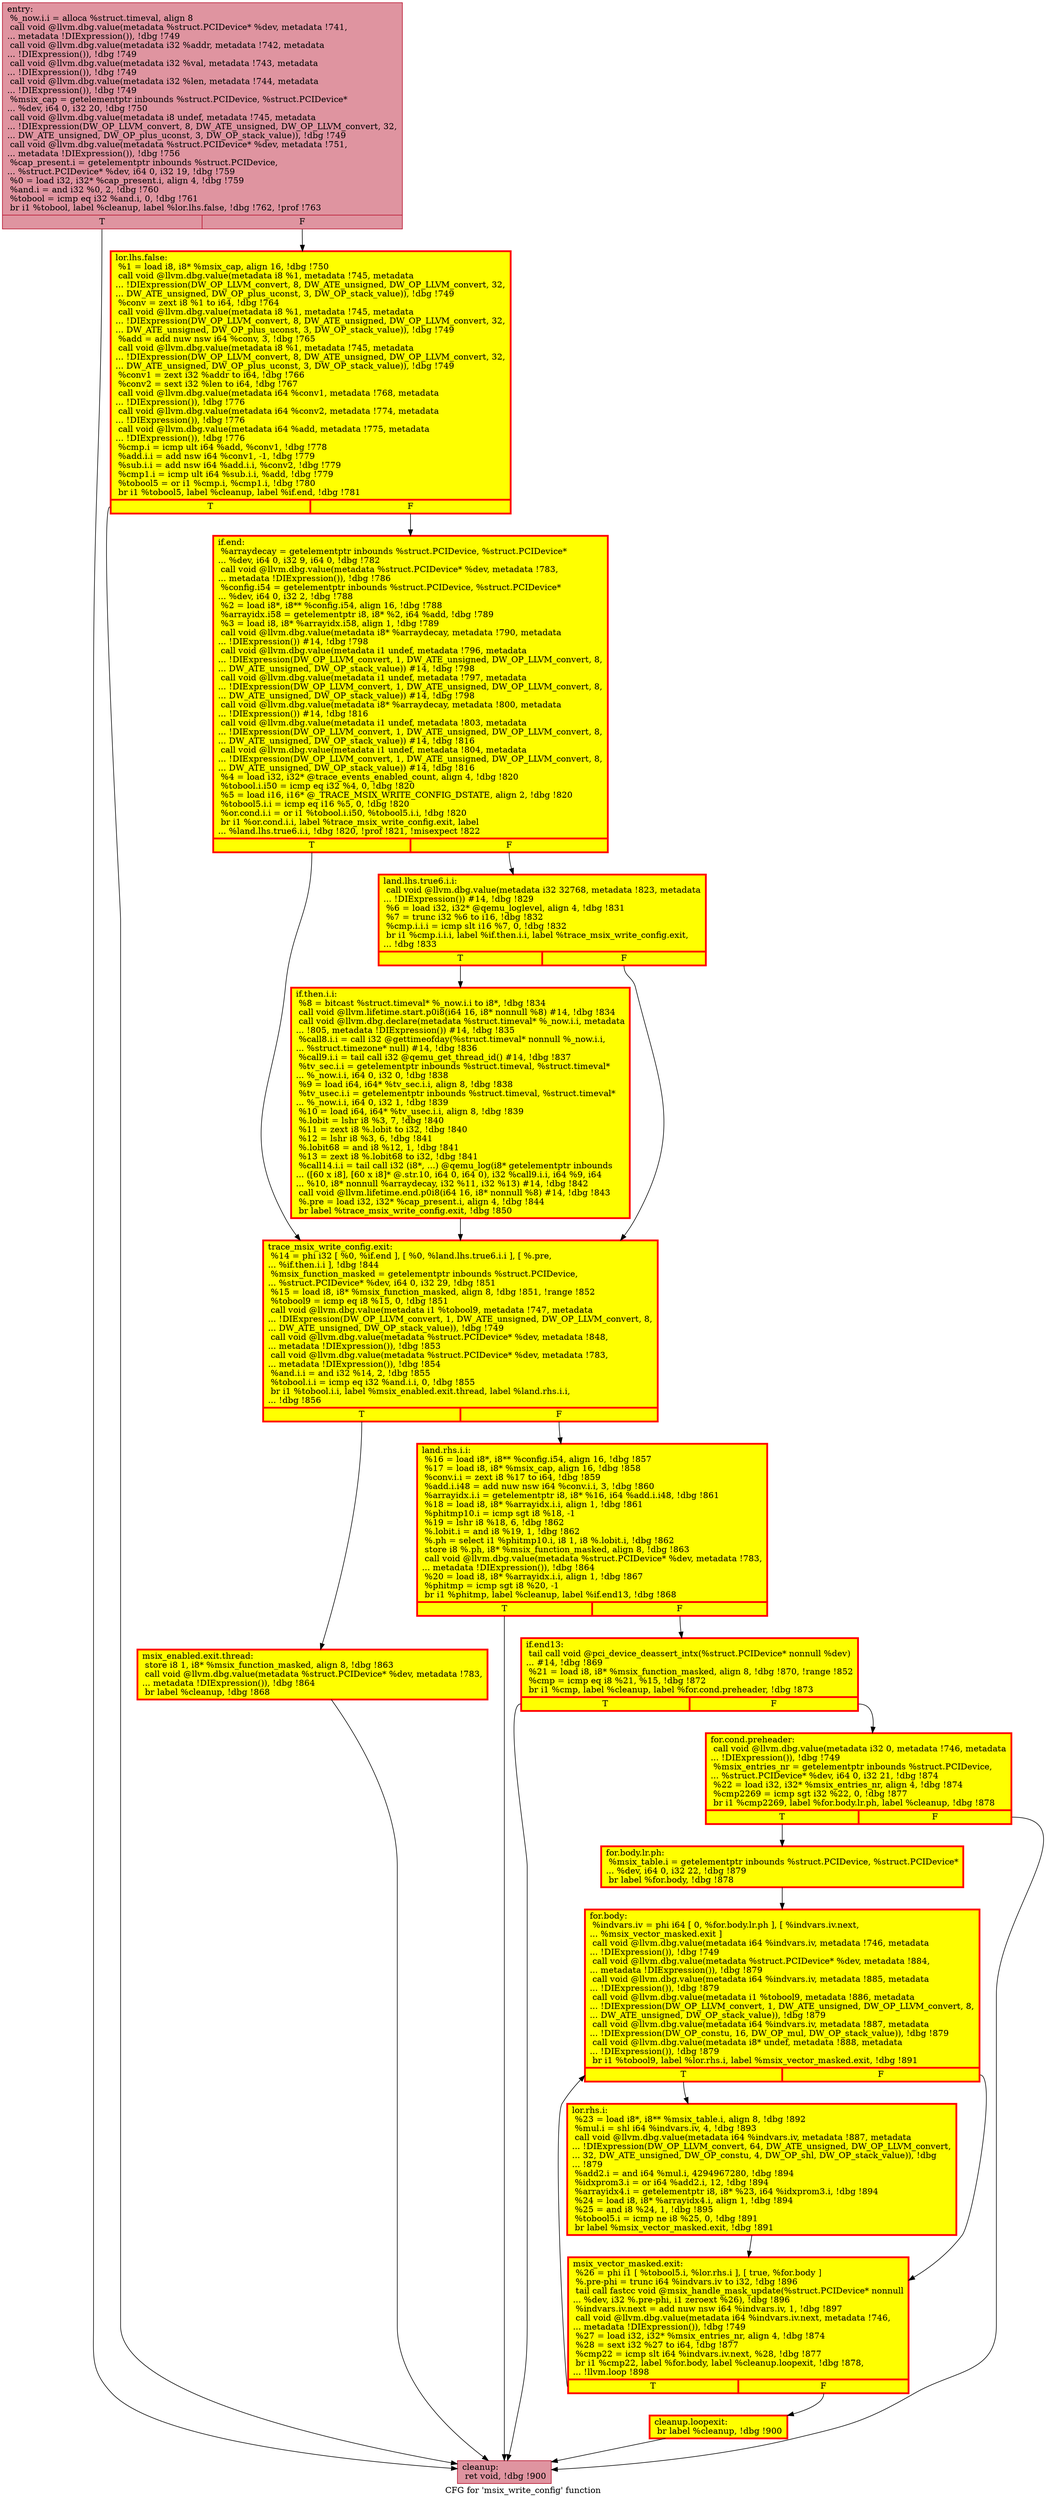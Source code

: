 digraph "CFG for 'msix_write_config' function" {
	label="CFG for 'msix_write_config' function";

	Node0x5565b6e97020 [shape=record,color="#b70d28ff", style=filled, fillcolor="#b70d2870",label="{entry:\l  %_now.i.i = alloca %struct.timeval, align 8\l  call void @llvm.dbg.value(metadata %struct.PCIDevice* %dev, metadata !741,\l... metadata !DIExpression()), !dbg !749\l  call void @llvm.dbg.value(metadata i32 %addr, metadata !742, metadata\l... !DIExpression()), !dbg !749\l  call void @llvm.dbg.value(metadata i32 %val, metadata !743, metadata\l... !DIExpression()), !dbg !749\l  call void @llvm.dbg.value(metadata i32 %len, metadata !744, metadata\l... !DIExpression()), !dbg !749\l  %msix_cap = getelementptr inbounds %struct.PCIDevice, %struct.PCIDevice*\l... %dev, i64 0, i32 20, !dbg !750\l  call void @llvm.dbg.value(metadata i8 undef, metadata !745, metadata\l... !DIExpression(DW_OP_LLVM_convert, 8, DW_ATE_unsigned, DW_OP_LLVM_convert, 32,\l... DW_ATE_unsigned, DW_OP_plus_uconst, 3, DW_OP_stack_value)), !dbg !749\l  call void @llvm.dbg.value(metadata %struct.PCIDevice* %dev, metadata !751,\l... metadata !DIExpression()), !dbg !756\l  %cap_present.i = getelementptr inbounds %struct.PCIDevice,\l... %struct.PCIDevice* %dev, i64 0, i32 19, !dbg !759\l  %0 = load i32, i32* %cap_present.i, align 4, !dbg !759\l  %and.i = and i32 %0, 2, !dbg !760\l  %tobool = icmp eq i32 %and.i, 0, !dbg !761\l  br i1 %tobool, label %cleanup, label %lor.lhs.false, !dbg !762, !prof !763\l|{<s0>T|<s1>F}}"];
	Node0x5565b6e97020:s0 -> Node0x5565b6e25460;
	Node0x5565b6e97020:s1 -> Node0x5565b6ea4080;
	Node0x5565b6ea4080 [shape=record,penwidth=3.0, style="filled", color="red", fillcolor="yellow",label="{lor.lhs.false:                                    \l  %1 = load i8, i8* %msix_cap, align 16, !dbg !750\l  call void @llvm.dbg.value(metadata i8 %1, metadata !745, metadata\l... !DIExpression(DW_OP_LLVM_convert, 8, DW_ATE_unsigned, DW_OP_LLVM_convert, 32,\l... DW_ATE_unsigned, DW_OP_plus_uconst, 3, DW_OP_stack_value)), !dbg !749\l  %conv = zext i8 %1 to i64, !dbg !764\l  call void @llvm.dbg.value(metadata i8 %1, metadata !745, metadata\l... !DIExpression(DW_OP_LLVM_convert, 8, DW_ATE_unsigned, DW_OP_LLVM_convert, 32,\l... DW_ATE_unsigned, DW_OP_plus_uconst, 3, DW_OP_stack_value)), !dbg !749\l  %add = add nuw nsw i64 %conv, 3, !dbg !765\l  call void @llvm.dbg.value(metadata i8 %1, metadata !745, metadata\l... !DIExpression(DW_OP_LLVM_convert, 8, DW_ATE_unsigned, DW_OP_LLVM_convert, 32,\l... DW_ATE_unsigned, DW_OP_plus_uconst, 3, DW_OP_stack_value)), !dbg !749\l  %conv1 = zext i32 %addr to i64, !dbg !766\l  %conv2 = sext i32 %len to i64, !dbg !767\l  call void @llvm.dbg.value(metadata i64 %conv1, metadata !768, metadata\l... !DIExpression()), !dbg !776\l  call void @llvm.dbg.value(metadata i64 %conv2, metadata !774, metadata\l... !DIExpression()), !dbg !776\l  call void @llvm.dbg.value(metadata i64 %add, metadata !775, metadata\l... !DIExpression()), !dbg !776\l  %cmp.i = icmp ult i64 %add, %conv1, !dbg !778\l  %add.i.i = add nsw i64 %conv1, -1, !dbg !779\l  %sub.i.i = add nsw i64 %add.i.i, %conv2, !dbg !779\l  %cmp1.i = icmp ult i64 %sub.i.i, %add, !dbg !779\l  %tobool5 = or i1 %cmp.i, %cmp1.i, !dbg !780\l  br i1 %tobool5, label %cleanup, label %if.end, !dbg !781\l|{<s0>T|<s1>F}}"];
	Node0x5565b6ea4080:s0 -> Node0x5565b6e25460;
	Node0x5565b6ea4080:s1 -> Node0x5565b6ea4030;
	Node0x5565b6ea4030 [shape=record,penwidth=3.0, style="filled", color="red", fillcolor="yellow",label="{if.end:                                           \l  %arraydecay = getelementptr inbounds %struct.PCIDevice, %struct.PCIDevice*\l... %dev, i64 0, i32 9, i64 0, !dbg !782\l  call void @llvm.dbg.value(metadata %struct.PCIDevice* %dev, metadata !783,\l... metadata !DIExpression()), !dbg !786\l  %config.i54 = getelementptr inbounds %struct.PCIDevice, %struct.PCIDevice*\l... %dev, i64 0, i32 2, !dbg !788\l  %2 = load i8*, i8** %config.i54, align 16, !dbg !788\l  %arrayidx.i58 = getelementptr i8, i8* %2, i64 %add, !dbg !789\l  %3 = load i8, i8* %arrayidx.i58, align 1, !dbg !789\l  call void @llvm.dbg.value(metadata i8* %arraydecay, metadata !790, metadata\l... !DIExpression()) #14, !dbg !798\l  call void @llvm.dbg.value(metadata i1 undef, metadata !796, metadata\l... !DIExpression(DW_OP_LLVM_convert, 1, DW_ATE_unsigned, DW_OP_LLVM_convert, 8,\l... DW_ATE_unsigned, DW_OP_stack_value)) #14, !dbg !798\l  call void @llvm.dbg.value(metadata i1 undef, metadata !797, metadata\l... !DIExpression(DW_OP_LLVM_convert, 1, DW_ATE_unsigned, DW_OP_LLVM_convert, 8,\l... DW_ATE_unsigned, DW_OP_stack_value)) #14, !dbg !798\l  call void @llvm.dbg.value(metadata i8* %arraydecay, metadata !800, metadata\l... !DIExpression()) #14, !dbg !816\l  call void @llvm.dbg.value(metadata i1 undef, metadata !803, metadata\l... !DIExpression(DW_OP_LLVM_convert, 1, DW_ATE_unsigned, DW_OP_LLVM_convert, 8,\l... DW_ATE_unsigned, DW_OP_stack_value)) #14, !dbg !816\l  call void @llvm.dbg.value(metadata i1 undef, metadata !804, metadata\l... !DIExpression(DW_OP_LLVM_convert, 1, DW_ATE_unsigned, DW_OP_LLVM_convert, 8,\l... DW_ATE_unsigned, DW_OP_stack_value)) #14, !dbg !816\l  %4 = load i32, i32* @trace_events_enabled_count, align 4, !dbg !820\l  %tobool.i.i50 = icmp eq i32 %4, 0, !dbg !820\l  %5 = load i16, i16* @_TRACE_MSIX_WRITE_CONFIG_DSTATE, align 2, !dbg !820\l  %tobool5.i.i = icmp eq i16 %5, 0, !dbg !820\l  %or.cond.i.i = or i1 %tobool.i.i50, %tobool5.i.i, !dbg !820\l  br i1 %or.cond.i.i, label %trace_msix_write_config.exit, label\l... %land.lhs.true6.i.i, !dbg !820, !prof !821, !misexpect !822\l|{<s0>T|<s1>F}}"];
	Node0x5565b6ea4030:s0 -> Node0x5565b6ef5570;
	Node0x5565b6ea4030:s1 -> Node0x5565b6ea8f80;
	Node0x5565b6ea8f80 [shape=record,penwidth=3.0, style="filled", color="red", fillcolor="yellow",label="{land.lhs.true6.i.i:                               \l  call void @llvm.dbg.value(metadata i32 32768, metadata !823, metadata\l... !DIExpression()) #14, !dbg !829\l  %6 = load i32, i32* @qemu_loglevel, align 4, !dbg !831\l  %7 = trunc i32 %6 to i16, !dbg !832\l  %cmp.i.i.i = icmp slt i16 %7, 0, !dbg !832\l  br i1 %cmp.i.i.i, label %if.then.i.i, label %trace_msix_write_config.exit,\l... !dbg !833\l|{<s0>T|<s1>F}}"];
	Node0x5565b6ea8f80:s0 -> Node0x5565b6f18c40;
	Node0x5565b6ea8f80:s1 -> Node0x5565b6ef5570;
	Node0x5565b6f18c40 [shape=record,penwidth=3.0, style="filled", color="red", fillcolor="yellow",label="{if.then.i.i:                                      \l  %8 = bitcast %struct.timeval* %_now.i.i to i8*, !dbg !834\l  call void @llvm.lifetime.start.p0i8(i64 16, i8* nonnull %8) #14, !dbg !834\l  call void @llvm.dbg.declare(metadata %struct.timeval* %_now.i.i, metadata\l... !805, metadata !DIExpression()) #14, !dbg !835\l  %call8.i.i = call i32 @gettimeofday(%struct.timeval* nonnull %_now.i.i,\l... %struct.timezone* null) #14, !dbg !836\l  %call9.i.i = tail call i32 @qemu_get_thread_id() #14, !dbg !837\l  %tv_sec.i.i = getelementptr inbounds %struct.timeval, %struct.timeval*\l... %_now.i.i, i64 0, i32 0, !dbg !838\l  %9 = load i64, i64* %tv_sec.i.i, align 8, !dbg !838\l  %tv_usec.i.i = getelementptr inbounds %struct.timeval, %struct.timeval*\l... %_now.i.i, i64 0, i32 1, !dbg !839\l  %10 = load i64, i64* %tv_usec.i.i, align 8, !dbg !839\l  %.lobit = lshr i8 %3, 7, !dbg !840\l  %11 = zext i8 %.lobit to i32, !dbg !840\l  %12 = lshr i8 %3, 6, !dbg !841\l  %.lobit68 = and i8 %12, 1, !dbg !841\l  %13 = zext i8 %.lobit68 to i32, !dbg !841\l  %call14.i.i = tail call i32 (i8*, ...) @qemu_log(i8* getelementptr inbounds\l... ([60 x i8], [60 x i8]* @.str.10, i64 0, i64 0), i32 %call9.i.i, i64 %9, i64\l... %10, i8* nonnull %arraydecay, i32 %11, i32 %13) #14, !dbg !842\l  call void @llvm.lifetime.end.p0i8(i64 16, i8* nonnull %8) #14, !dbg !843\l  %.pre = load i32, i32* %cap_present.i, align 4, !dbg !844\l  br label %trace_msix_write_config.exit, !dbg !850\l}"];
	Node0x5565b6f18c40 -> Node0x5565b6ef5570;
	Node0x5565b6ef5570 [shape=record,penwidth=3.0, style="filled", color="red", fillcolor="yellow",label="{trace_msix_write_config.exit:                     \l  %14 = phi i32 [ %0, %if.end ], [ %0, %land.lhs.true6.i.i ], [ %.pre,\l... %if.then.i.i ], !dbg !844\l  %msix_function_masked = getelementptr inbounds %struct.PCIDevice,\l... %struct.PCIDevice* %dev, i64 0, i32 29, !dbg !851\l  %15 = load i8, i8* %msix_function_masked, align 8, !dbg !851, !range !852\l  %tobool9 = icmp eq i8 %15, 0, !dbg !851\l  call void @llvm.dbg.value(metadata i1 %tobool9, metadata !747, metadata\l... !DIExpression(DW_OP_LLVM_convert, 1, DW_ATE_unsigned, DW_OP_LLVM_convert, 8,\l... DW_ATE_unsigned, DW_OP_stack_value)), !dbg !749\l  call void @llvm.dbg.value(metadata %struct.PCIDevice* %dev, metadata !848,\l... metadata !DIExpression()), !dbg !853\l  call void @llvm.dbg.value(metadata %struct.PCIDevice* %dev, metadata !783,\l... metadata !DIExpression()), !dbg !854\l  %and.i.i = and i32 %14, 2, !dbg !855\l  %tobool.i.i = icmp eq i32 %and.i.i, 0, !dbg !855\l  br i1 %tobool.i.i, label %msix_enabled.exit.thread, label %land.rhs.i.i,\l... !dbg !856\l|{<s0>T|<s1>F}}"];
	Node0x5565b6ef5570:s0 -> Node0x5565b6ff8ae0;
	Node0x5565b6ef5570:s1 -> Node0x5565b6ecba20;
	Node0x5565b6ecba20 [shape=record,penwidth=3.0, style="filled", color="red", fillcolor="yellow",label="{land.rhs.i.i:                                     \l  %16 = load i8*, i8** %config.i54, align 16, !dbg !857\l  %17 = load i8, i8* %msix_cap, align 16, !dbg !858\l  %conv.i.i = zext i8 %17 to i64, !dbg !859\l  %add.i.i48 = add nuw nsw i64 %conv.i.i, 3, !dbg !860\l  %arrayidx.i.i = getelementptr i8, i8* %16, i64 %add.i.i48, !dbg !861\l  %18 = load i8, i8* %arrayidx.i.i, align 1, !dbg !861\l  %phitmp10.i = icmp sgt i8 %18, -1\l  %19 = lshr i8 %18, 6, !dbg !862\l  %.lobit.i = and i8 %19, 1, !dbg !862\l  %.ph = select i1 %phitmp10.i, i8 1, i8 %.lobit.i, !dbg !862\l  store i8 %.ph, i8* %msix_function_masked, align 8, !dbg !863\l  call void @llvm.dbg.value(metadata %struct.PCIDevice* %dev, metadata !783,\l... metadata !DIExpression()), !dbg !864\l  %20 = load i8, i8* %arrayidx.i.i, align 1, !dbg !867\l  %phitmp = icmp sgt i8 %20, -1\l  br i1 %phitmp, label %cleanup, label %if.end13, !dbg !868\l|{<s0>T|<s1>F}}"];
	Node0x5565b6ecba20:s0 -> Node0x5565b6e25460;
	Node0x5565b6ecba20:s1 -> Node0x5565b6e989b0;
	Node0x5565b6ff8ae0 [shape=record,penwidth=3.0, style="filled", color="red", fillcolor="yellow",label="{msix_enabled.exit.thread:                         \l  store i8 1, i8* %msix_function_masked, align 8, !dbg !863\l  call void @llvm.dbg.value(metadata %struct.PCIDevice* %dev, metadata !783,\l... metadata !DIExpression()), !dbg !864\l  br label %cleanup, !dbg !868\l}"];
	Node0x5565b6ff8ae0 -> Node0x5565b6e25460;
	Node0x5565b6e989b0 [shape=record,penwidth=3.0, style="filled", color="red", fillcolor="yellow",label="{if.end13:                                         \l  tail call void @pci_device_deassert_intx(%struct.PCIDevice* nonnull %dev)\l... #14, !dbg !869\l  %21 = load i8, i8* %msix_function_masked, align 8, !dbg !870, !range !852\l  %cmp = icmp eq i8 %21, %15, !dbg !872\l  br i1 %cmp, label %cleanup, label %for.cond.preheader, !dbg !873\l|{<s0>T|<s1>F}}"];
	Node0x5565b6e989b0:s0 -> Node0x5565b6e25460;
	Node0x5565b6e989b0:s1 -> Node0x5565b70800e0;
	Node0x5565b70800e0 [shape=record,penwidth=3.0, style="filled", color="red", fillcolor="yellow",label="{for.cond.preheader:                               \l  call void @llvm.dbg.value(metadata i32 0, metadata !746, metadata\l... !DIExpression()), !dbg !749\l  %msix_entries_nr = getelementptr inbounds %struct.PCIDevice,\l... %struct.PCIDevice* %dev, i64 0, i32 21, !dbg !874\l  %22 = load i32, i32* %msix_entries_nr, align 4, !dbg !874\l  %cmp2269 = icmp sgt i32 %22, 0, !dbg !877\l  br i1 %cmp2269, label %for.body.lr.ph, label %cleanup, !dbg !878\l|{<s0>T|<s1>F}}"];
	Node0x5565b70800e0:s0 -> Node0x5565b7086d90;
	Node0x5565b70800e0:s1 -> Node0x5565b6e25460;
	Node0x5565b7086d90 [shape=record,penwidth=3.0, style="filled", color="red", fillcolor="yellow",label="{for.body.lr.ph:                                   \l  %msix_table.i = getelementptr inbounds %struct.PCIDevice, %struct.PCIDevice*\l... %dev, i64 0, i32 22, !dbg !879\l  br label %for.body, !dbg !878\l}"];
	Node0x5565b7086d90 -> Node0x5565b6ea8290;
	Node0x5565b6ea8290 [shape=record,penwidth=3.0, style="filled", color="red", fillcolor="yellow",label="{for.body:                                         \l  %indvars.iv = phi i64 [ 0, %for.body.lr.ph ], [ %indvars.iv.next,\l... %msix_vector_masked.exit ]\l  call void @llvm.dbg.value(metadata i64 %indvars.iv, metadata !746, metadata\l... !DIExpression()), !dbg !749\l  call void @llvm.dbg.value(metadata %struct.PCIDevice* %dev, metadata !884,\l... metadata !DIExpression()), !dbg !879\l  call void @llvm.dbg.value(metadata i64 %indvars.iv, metadata !885, metadata\l... !DIExpression()), !dbg !879\l  call void @llvm.dbg.value(metadata i1 %tobool9, metadata !886, metadata\l... !DIExpression(DW_OP_LLVM_convert, 1, DW_ATE_unsigned, DW_OP_LLVM_convert, 8,\l... DW_ATE_unsigned, DW_OP_stack_value)), !dbg !879\l  call void @llvm.dbg.value(metadata i64 %indvars.iv, metadata !887, metadata\l... !DIExpression(DW_OP_constu, 16, DW_OP_mul, DW_OP_stack_value)), !dbg !879\l  call void @llvm.dbg.value(metadata i8* undef, metadata !888, metadata\l... !DIExpression()), !dbg !879\l  br i1 %tobool9, label %lor.rhs.i, label %msix_vector_masked.exit, !dbg !891\l|{<s0>T|<s1>F}}"];
	Node0x5565b6ea8290:s0 -> Node0x5565b6f67690;
	Node0x5565b6ea8290:s1 -> Node0x5565b6f3edb0;
	Node0x5565b6f67690 [shape=record,penwidth=3.0, style="filled", color="red", fillcolor="yellow",label="{lor.rhs.i:                                        \l  %23 = load i8*, i8** %msix_table.i, align 8, !dbg !892\l  %mul.i = shl i64 %indvars.iv, 4, !dbg !893\l  call void @llvm.dbg.value(metadata i64 %indvars.iv, metadata !887, metadata\l... !DIExpression(DW_OP_LLVM_convert, 64, DW_ATE_unsigned, DW_OP_LLVM_convert,\l... 32, DW_ATE_unsigned, DW_OP_constu, 4, DW_OP_shl, DW_OP_stack_value)), !dbg\l... !879\l  %add2.i = and i64 %mul.i, 4294967280, !dbg !894\l  %idxprom3.i = or i64 %add2.i, 12, !dbg !894\l  %arrayidx4.i = getelementptr i8, i8* %23, i64 %idxprom3.i, !dbg !894\l  %24 = load i8, i8* %arrayidx4.i, align 1, !dbg !894\l  %25 = and i8 %24, 1, !dbg !895\l  %tobool5.i = icmp ne i8 %25, 0, !dbg !891\l  br label %msix_vector_masked.exit, !dbg !891\l}"];
	Node0x5565b6f67690 -> Node0x5565b6f3edb0;
	Node0x5565b6f3edb0 [shape=record,penwidth=3.0, style="filled", color="red", fillcolor="yellow",label="{msix_vector_masked.exit:                          \l  %26 = phi i1 [ %tobool5.i, %lor.rhs.i ], [ true, %for.body ]\l  %.pre-phi = trunc i64 %indvars.iv to i32, !dbg !896\l  tail call fastcc void @msix_handle_mask_update(%struct.PCIDevice* nonnull\l... %dev, i32 %.pre-phi, i1 zeroext %26), !dbg !896\l  %indvars.iv.next = add nuw nsw i64 %indvars.iv, 1, !dbg !897\l  call void @llvm.dbg.value(metadata i64 %indvars.iv.next, metadata !746,\l... metadata !DIExpression()), !dbg !749\l  %27 = load i32, i32* %msix_entries_nr, align 4, !dbg !874\l  %28 = sext i32 %27 to i64, !dbg !877\l  %cmp22 = icmp slt i64 %indvars.iv.next, %28, !dbg !877\l  br i1 %cmp22, label %for.body, label %cleanup.loopexit, !dbg !878,\l... !llvm.loop !898\l|{<s0>T|<s1>F}}"];
	Node0x5565b6f3edb0:s0 -> Node0x5565b6ea8290;
	Node0x5565b6f3edb0:s1 -> Node0x5565b70a4250;
	Node0x5565b70a4250 [shape=record,penwidth=3.0, style="filled", color="red", fillcolor="yellow",label="{cleanup.loopexit:                                 \l  br label %cleanup, !dbg !900\l}"];
	Node0x5565b70a4250 -> Node0x5565b6e25460;
	Node0x5565b6e25460 [shape=record,color="#b70d28ff", style=filled, fillcolor="#b70d2870",label="{cleanup:                                          \l  ret void, !dbg !900\l}"];
}
